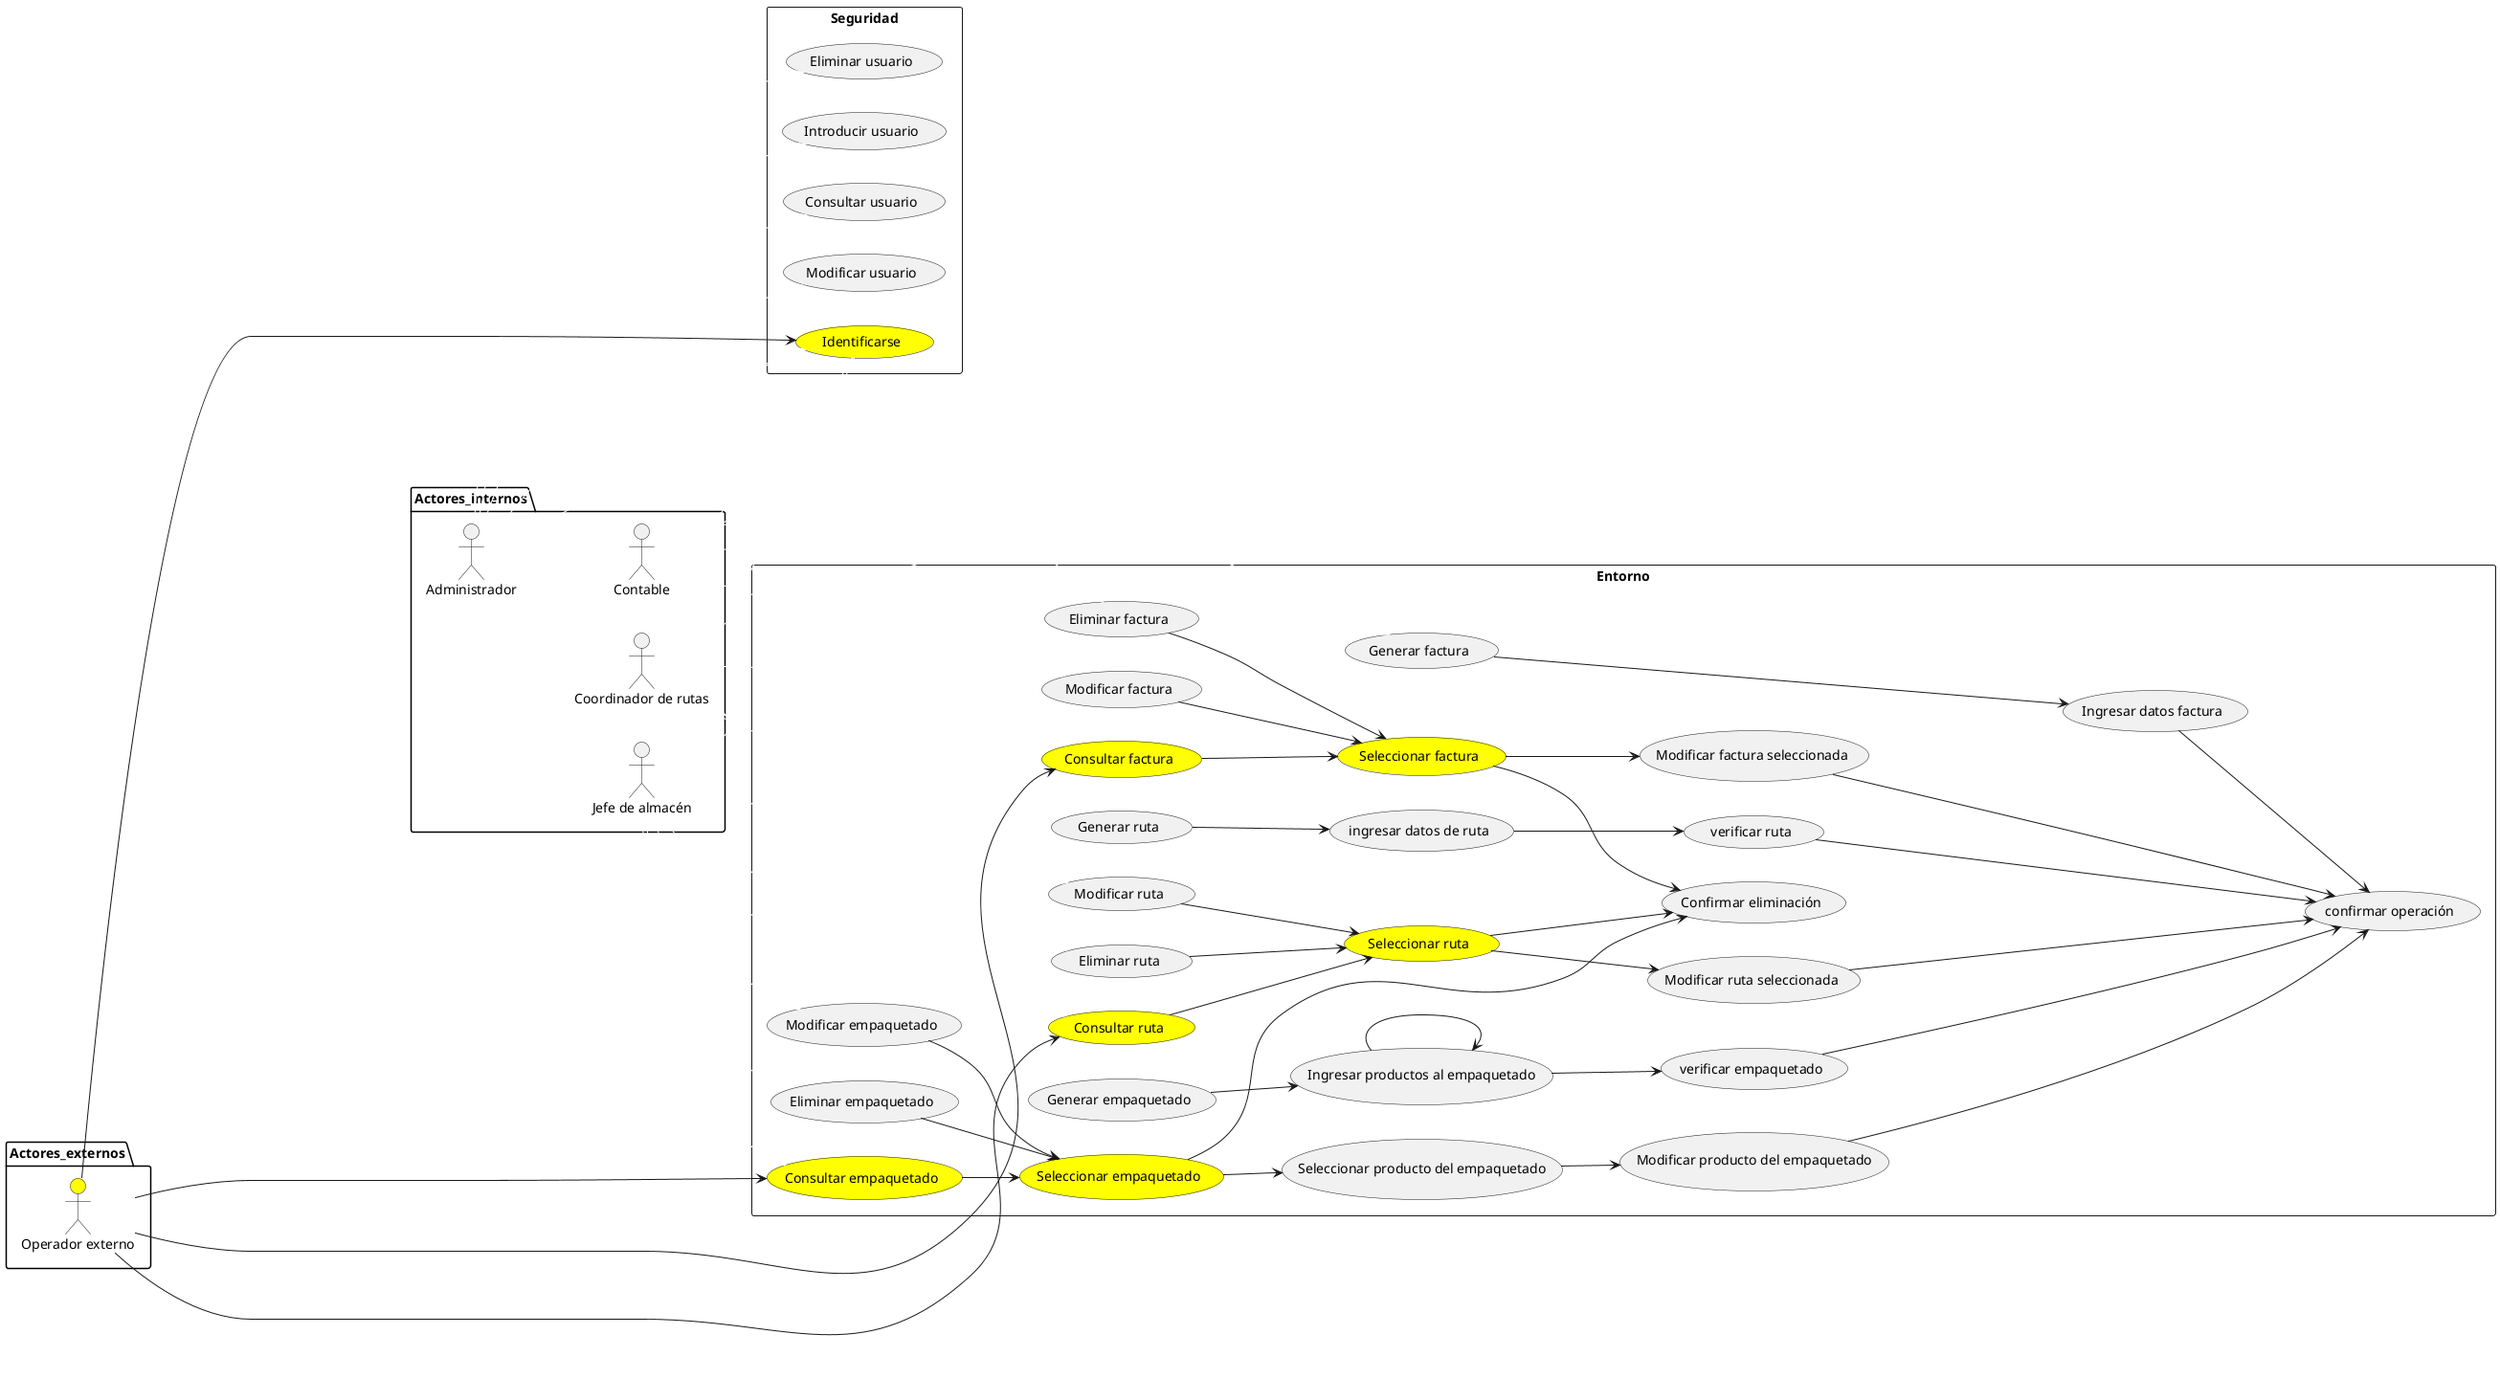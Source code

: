 @startuml CUExter

left to right direction

package Actores_internos{
actor "Administrador"           as act_1
actor "Coordinador de rutas"    as act_2
actor "Contable"                as act_3
actor "Jefe de almacén"         as act_4
}

rectangle Seguridad{
    useCase "Identificarse" as (Identificarse) #yellow
    useCase "Introducir usuario" as (Introducir_usuario)
    useCase "Consultar usuario" as (Consultar_usuario)
    useCase "Modificar usuario" as (Modificar_usuario)
    useCase "Eliminar usuario" as (Eliminar_usuario)
}

rectangle Entorno{

useCase "Generar ruta"  as (Generar_ruta)
useCase "ingresar datos de ruta" as (ingresar_datos_ruta)
useCase "verificar ruta" as (verificar_ruta)


useCase "Modificar ruta" as (Modificar_ruta)
useCase "Seleccionar ruta" as (Seleccionar_ruta) #yellow
useCase "Eliminar ruta" as (Eliminar_ruta)
useCase "Consultar ruta"  as (Consultar_ruta) #yellow
useCase "Modificar ruta seleccionada" as (Modificar_ruta_seleccionada)

useCase "Generar factura" as (Generar_factura)
useCase "Ingresar datos factura" as (Ingresar_datos_factura)

useCase "Modificar factura" as (Modificar_factura)
useCase "Seleccionar factura" as (Seleccionar_factura) #yellow

useCase "Eliminar factura" as (Eliminar_factura)


useCase "Consultar factura" as (Consultar_factura) #yellow
useCase "Modificar factura seleccionada" as (Modificar_factura_seleccionada)

useCase "Generar empaquetado" as (Generar_empaquetado)
useCase "Ingresar productos al empaquetado" as (Ingresar_producto_al_empaquetado)
useCase "verificar empaquetado" as (Verificar_empaquetado)
useCase "confirmar operación" as (Confirmar_operacion)


useCase "Modificar empaquetado" as (Modificar_empaquetado)
useCase "Seleccionar empaquetado" as (Seleccionar_empaquetado) #yellow
useCase "Seleccionar producto del empaquetado" as (Seleccionar_producto_de_empaquetado)
useCase "Modificar producto del empaquetado" as (Modificar_producto_de_empaquetado)


useCase "Eliminar empaquetado" as (Eliminar_empaquetado)
useCase "Confirmar eliminación" as (Generar_empaquetado1)


useCase "Consultar empaquetado" as (Consultar_empaquetado) #yellow

Generar_empaquetado --> Ingresar_producto_al_empaquetado
Ingresar_producto_al_empaquetado --> Verificar_empaquetado
Ingresar_producto_al_empaquetado ----> Ingresar_producto_al_empaquetado
Verificar_empaquetado -----> Confirmar_operacion

Modificar_empaquetado --> Seleccionar_empaquetado
Seleccionar_empaquetado --> Seleccionar_producto_de_empaquetado
Seleccionar_producto_de_empaquetado --> Modificar_producto_de_empaquetado
Modificar_producto_de_empaquetado -----> Confirmar_operacion
Eliminar_empaquetado --> Seleccionar_empaquetado
Seleccionar_empaquetado --> Generar_empaquetado1

Consultar_empaquetado --> Seleccionar_empaquetado
}

act_1 -[#white]-> act_2
act_1 -[#white]-> act_3
act_1 -[#white]-> act_4
act_1 -[#white]-> Identificarse
act_1 -[#white]-> Consultar_usuario
act_1 -[#white]-> Modificar_usuario
act_1 -[#white]-> Eliminar_usuario
act_1 -[#white]-> Introducir_usuario

act_4 -[#white]-> Generar_empaquetado
act_4 -[#white]-> Modificar_empaquetado
act_4 -[#white]-> Eliminar_empaquetado
act_4 -[#white]-> Consultar_empaquetado
act_4 -[#white]-> Identificarse

act_2 -[#white]-> Generar_ruta
act_2 -[#white]->   Modificar_ruta
act_2 -[#white]->   Eliminar_ruta
act_2 -[#white]->   Consultar_ruta
act_2 -[#white]->   Identificarse

act_3 -[#white]->   Generar_factura
act_3 -[#white]->   Modificar_factura
act_3 -[#white]->   Eliminar_factura
act_3 -[#white]->   Consultar_factura
act_3 -[#white]->   Identificarse

Generar_ruta --> ingresar_datos_ruta
ingresar_datos_ruta --> verificar_ruta
verificar_ruta -----> Confirmar_operacion

Consultar_ruta --> Seleccionar_ruta
Eliminar_ruta --> Seleccionar_ruta
Modificar_ruta --> Seleccionar_ruta
Seleccionar_ruta --> Generar_empaquetado1
Seleccionar_ruta --> Modificar_ruta_seleccionada
Modificar_ruta_seleccionada -----> Confirmar_operacion

Generar_factura -----> Ingresar_datos_factura
Ingresar_datos_factura --> Confirmar_operacion
Modificar_factura --> Seleccionar_factura
Eliminar_factura --> Seleccionar_factura
Seleccionar_factura --> Generar_empaquetado1
Consultar_factura --> Seleccionar_factura
Seleccionar_factura --> Modificar_factura_seleccionada
Modificar_factura_seleccionada -----> Confirmar_operacion

package Actores_externos{
actor "Operador externo" as act_5  #yellow

}

act_5 --------> Consultar_factura
act_5 --------> Consultar_empaquetado
act_5 --------> Consultar_ruta
act_5 --------> Identificarse


@enduml